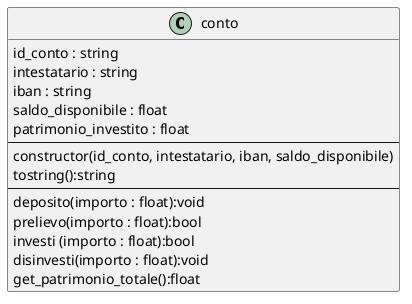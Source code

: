 @startuml
class conto{
id_conto : string
intestatario : string
iban : string
saldo_disponibile : float
patrimonio_investito : float
--
constructor(id_conto, intestatario, iban, saldo_disponibile)
tostring():string
--
deposito(importo : float):void
prelievo(importo : float):bool
investi (importo : float):bool
disinvesti(importo : float):void
get_patrimonio_totale():float
}
@enduml
